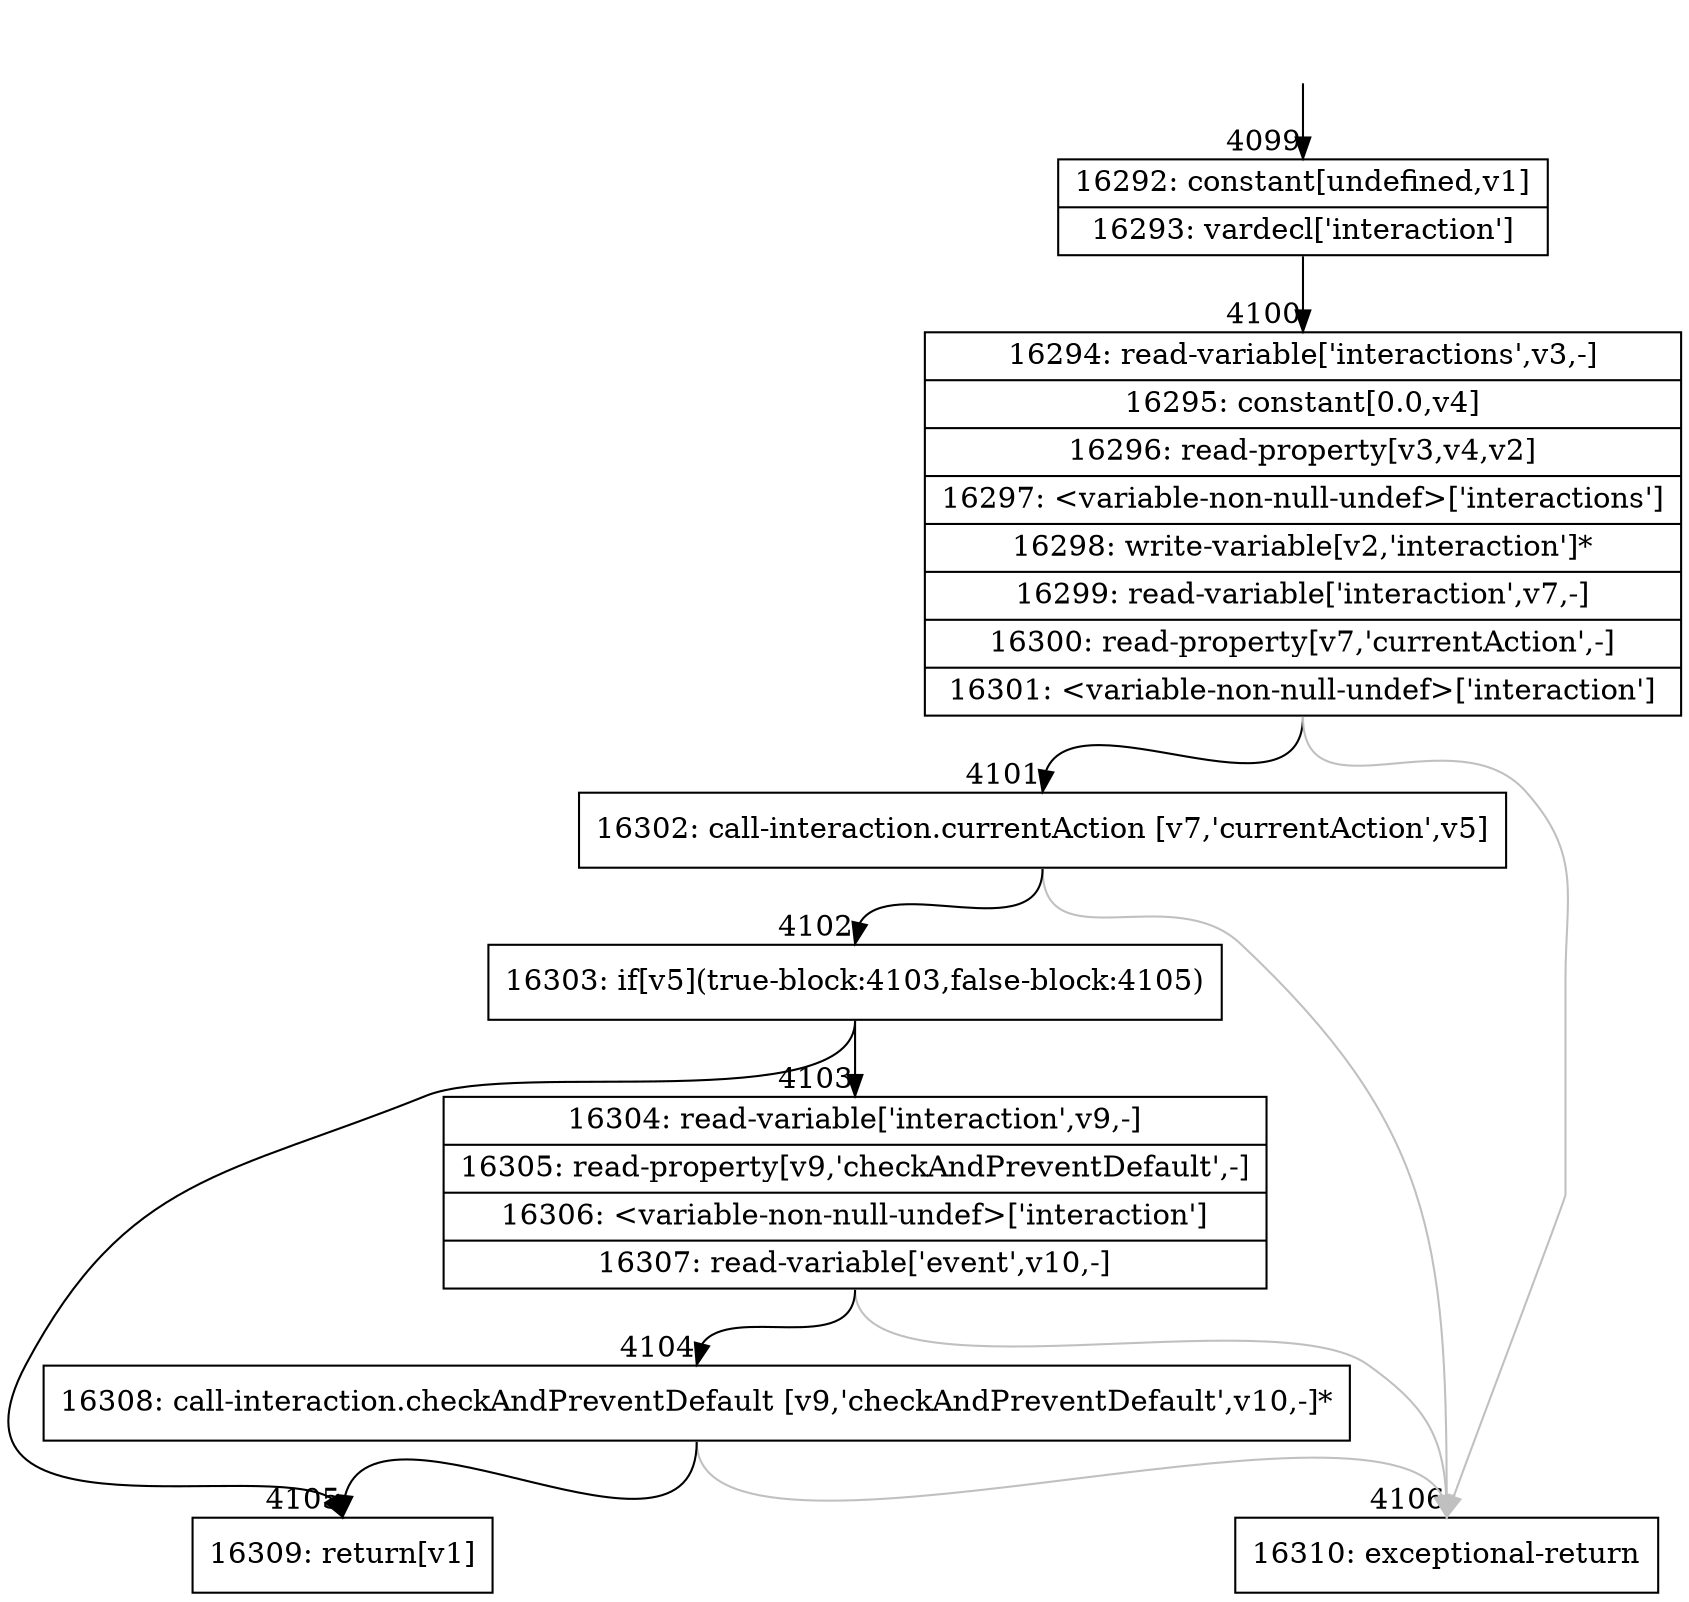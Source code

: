 digraph {
rankdir="TD"
BB_entry182[shape=none,label=""];
BB_entry182 -> BB4099 [tailport=s, headport=n, headlabel="    4099"]
BB4099 [shape=record label="{16292: constant[undefined,v1]|16293: vardecl['interaction']}" ] 
BB4099 -> BB4100 [tailport=s, headport=n, headlabel="      4100"]
BB4100 [shape=record label="{16294: read-variable['interactions',v3,-]|16295: constant[0.0,v4]|16296: read-property[v3,v4,v2]|16297: \<variable-non-null-undef\>['interactions']|16298: write-variable[v2,'interaction']*|16299: read-variable['interaction',v7,-]|16300: read-property[v7,'currentAction',-]|16301: \<variable-non-null-undef\>['interaction']}" ] 
BB4100 -> BB4101 [tailport=s, headport=n, headlabel="      4101"]
BB4100 -> BB4106 [tailport=s, headport=n, color=gray, headlabel="      4106"]
BB4101 [shape=record label="{16302: call-interaction.currentAction [v7,'currentAction',v5]}" ] 
BB4101 -> BB4102 [tailport=s, headport=n, headlabel="      4102"]
BB4101 -> BB4106 [tailport=s, headport=n, color=gray]
BB4102 [shape=record label="{16303: if[v5](true-block:4103,false-block:4105)}" ] 
BB4102 -> BB4103 [tailport=s, headport=n, headlabel="      4103"]
BB4102 -> BB4105 [tailport=s, headport=n, headlabel="      4105"]
BB4103 [shape=record label="{16304: read-variable['interaction',v9,-]|16305: read-property[v9,'checkAndPreventDefault',-]|16306: \<variable-non-null-undef\>['interaction']|16307: read-variable['event',v10,-]}" ] 
BB4103 -> BB4104 [tailport=s, headport=n, headlabel="      4104"]
BB4103 -> BB4106 [tailport=s, headport=n, color=gray]
BB4104 [shape=record label="{16308: call-interaction.checkAndPreventDefault [v9,'checkAndPreventDefault',v10,-]*}" ] 
BB4104 -> BB4105 [tailport=s, headport=n]
BB4104 -> BB4106 [tailport=s, headport=n, color=gray]
BB4105 [shape=record label="{16309: return[v1]}" ] 
BB4106 [shape=record label="{16310: exceptional-return}" ] 
//#$~ 5712
}
